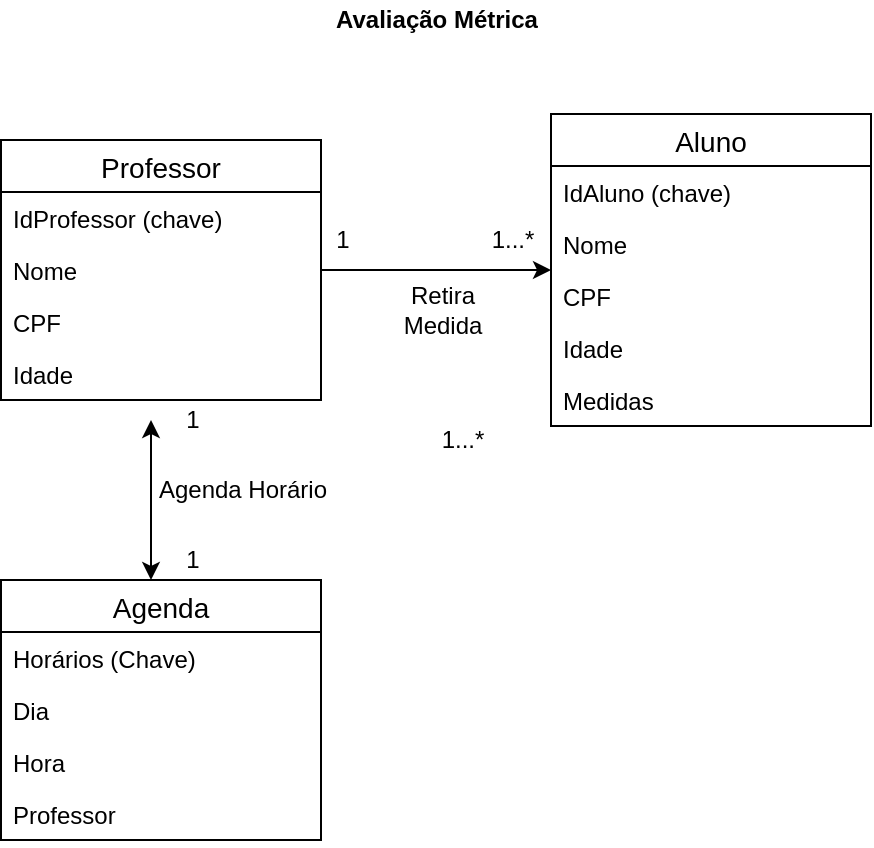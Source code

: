 <mxfile version="13.0.1" type="device"><diagram id="oPiOPQ8RjLh2j4L4BJcQ" name="Page-1"><mxGraphModel dx="1038" dy="531" grid="1" gridSize="10" guides="1" tooltips="1" connect="1" arrows="1" fold="1" page="1" pageScale="1" pageWidth="1169" pageHeight="1654" math="0" shadow="0"><root><mxCell id="0"/><mxCell id="1" parent="0"/><mxCell id="UMa3-hJE5JQ4TdSQvyWO-2" value="Retira&lt;br&gt;Medida" style="text;html=1;align=center;verticalAlign=middle;resizable=0;points=[];autosize=1;" vertex="1" parent="1"><mxGeometry x="562.5" y="280" width="50" height="30" as="geometry"/></mxCell><mxCell id="UMa3-hJE5JQ4TdSQvyWO-3" value="1" style="text;html=1;align=center;verticalAlign=middle;resizable=0;points=[];autosize=1;" vertex="1" parent="1"><mxGeometry x="527.5" y="250" width="20" height="20" as="geometry"/></mxCell><mxCell id="UMa3-hJE5JQ4TdSQvyWO-4" value="1...*" style="text;html=1;align=center;verticalAlign=middle;resizable=0;points=[];autosize=1;" vertex="1" parent="1"><mxGeometry x="602.5" y="250" width="40" height="20" as="geometry"/></mxCell><mxCell id="UMa3-hJE5JQ4TdSQvyWO-43" value="1...*" style="text;html=1;align=center;verticalAlign=middle;resizable=0;points=[];autosize=1;" vertex="1" parent="1"><mxGeometry x="577.5" y="350" width="40" height="20" as="geometry"/></mxCell><mxCell id="UMa3-hJE5JQ4TdSQvyWO-13" value="&lt;b&gt;Avaliação Métrica&lt;/b&gt;" style="text;html=1;align=center;verticalAlign=middle;resizable=0;points=[];autosize=1;" vertex="1" parent="1"><mxGeometry x="525" y="140" width="120" height="20" as="geometry"/></mxCell><mxCell id="UMa3-hJE5JQ4TdSQvyWO-39" value="" style="endArrow=classic;startArrow=classic;html=1;" edge="1" parent="1"><mxGeometry width="50" height="50" relative="1" as="geometry"><mxPoint x="442.5" y="430" as="sourcePoint"/><mxPoint x="442.5" y="350" as="targetPoint"/></mxGeometry></mxCell><mxCell id="UMa3-hJE5JQ4TdSQvyWO-40" value="Agenda Horário" style="text;html=1;align=center;verticalAlign=middle;resizable=0;points=[];autosize=1;" vertex="1" parent="1"><mxGeometry x="437.5" y="375" width="100" height="20" as="geometry"/></mxCell><mxCell id="UMa3-hJE5JQ4TdSQvyWO-41" value="1" style="text;html=1;align=center;verticalAlign=middle;resizable=0;points=[];autosize=1;" vertex="1" parent="1"><mxGeometry x="452.5" y="340" width="20" height="20" as="geometry"/></mxCell><mxCell id="UMa3-hJE5JQ4TdSQvyWO-42" value="1" style="text;html=1;align=center;verticalAlign=middle;resizable=0;points=[];autosize=1;" vertex="1" parent="1"><mxGeometry x="452.5" y="410" width="20" height="20" as="geometry"/></mxCell><mxCell id="UMa3-hJE5JQ4TdSQvyWO-45" style="edgeStyle=orthogonalEdgeStyle;rounded=0;orthogonalLoop=1;jettySize=auto;html=1;exitX=1;exitY=0.5;exitDx=0;exitDy=0;entryX=0;entryY=0.5;entryDx=0;entryDy=0;" edge="1" parent="1" source="UMa3-hJE5JQ4TdSQvyWO-31" target="UMa3-hJE5JQ4TdSQvyWO-19"><mxGeometry relative="1" as="geometry"/></mxCell><mxCell id="UMa3-hJE5JQ4TdSQvyWO-29" value="Professor" style="swimlane;fontStyle=0;childLayout=stackLayout;horizontal=1;startSize=26;horizontalStack=0;resizeParent=1;resizeParentMax=0;resizeLast=0;collapsible=1;marginBottom=0;align=center;fontSize=14;" vertex="1" parent="1"><mxGeometry x="367.5" y="210" width="160" height="130" as="geometry"/></mxCell><mxCell id="UMa3-hJE5JQ4TdSQvyWO-30" value="IdProfessor (chave)" style="text;strokeColor=none;fillColor=none;spacingLeft=4;spacingRight=4;overflow=hidden;rotatable=0;points=[[0,0.5],[1,0.5]];portConstraint=eastwest;fontSize=12;" vertex="1" parent="UMa3-hJE5JQ4TdSQvyWO-29"><mxGeometry y="26" width="160" height="26" as="geometry"/></mxCell><mxCell id="UMa3-hJE5JQ4TdSQvyWO-31" value="Nome" style="text;strokeColor=none;fillColor=none;spacingLeft=4;spacingRight=4;overflow=hidden;rotatable=0;points=[[0,0.5],[1,0.5]];portConstraint=eastwest;fontSize=12;" vertex="1" parent="UMa3-hJE5JQ4TdSQvyWO-29"><mxGeometry y="52" width="160" height="26" as="geometry"/></mxCell><mxCell id="UMa3-hJE5JQ4TdSQvyWO-32" value="CPF" style="text;strokeColor=none;fillColor=none;spacingLeft=4;spacingRight=4;overflow=hidden;rotatable=0;points=[[0,0.5],[1,0.5]];portConstraint=eastwest;fontSize=12;" vertex="1" parent="UMa3-hJE5JQ4TdSQvyWO-29"><mxGeometry y="78" width="160" height="26" as="geometry"/></mxCell><mxCell id="UMa3-hJE5JQ4TdSQvyWO-33" value="Idade" style="text;strokeColor=none;fillColor=none;spacingLeft=4;spacingRight=4;overflow=hidden;rotatable=0;points=[[0,0.5],[1,0.5]];portConstraint=eastwest;fontSize=12;" vertex="1" parent="UMa3-hJE5JQ4TdSQvyWO-29"><mxGeometry y="104" width="160" height="26" as="geometry"/></mxCell><mxCell id="UMa3-hJE5JQ4TdSQvyWO-34" value="Agenda" style="swimlane;fontStyle=0;childLayout=stackLayout;horizontal=1;startSize=26;horizontalStack=0;resizeParent=1;resizeParentMax=0;resizeLast=0;collapsible=1;marginBottom=0;align=center;fontSize=14;" vertex="1" parent="1"><mxGeometry x="367.5" y="430" width="160" height="130" as="geometry"/></mxCell><mxCell id="UMa3-hJE5JQ4TdSQvyWO-35" value="Horários (Chave)" style="text;strokeColor=none;fillColor=none;spacingLeft=4;spacingRight=4;overflow=hidden;rotatable=0;points=[[0,0.5],[1,0.5]];portConstraint=eastwest;fontSize=12;" vertex="1" parent="UMa3-hJE5JQ4TdSQvyWO-34"><mxGeometry y="26" width="160" height="26" as="geometry"/></mxCell><mxCell id="UMa3-hJE5JQ4TdSQvyWO-36" value="Dia" style="text;strokeColor=none;fillColor=none;spacingLeft=4;spacingRight=4;overflow=hidden;rotatable=0;points=[[0,0.5],[1,0.5]];portConstraint=eastwest;fontSize=12;" vertex="1" parent="UMa3-hJE5JQ4TdSQvyWO-34"><mxGeometry y="52" width="160" height="26" as="geometry"/></mxCell><mxCell id="UMa3-hJE5JQ4TdSQvyWO-37" value="Hora" style="text;strokeColor=none;fillColor=none;spacingLeft=4;spacingRight=4;overflow=hidden;rotatable=0;points=[[0,0.5],[1,0.5]];portConstraint=eastwest;fontSize=12;" vertex="1" parent="UMa3-hJE5JQ4TdSQvyWO-34"><mxGeometry y="78" width="160" height="26" as="geometry"/></mxCell><mxCell id="UMa3-hJE5JQ4TdSQvyWO-38" value="Professor" style="text;strokeColor=none;fillColor=none;spacingLeft=4;spacingRight=4;overflow=hidden;rotatable=0;points=[[0,0.5],[1,0.5]];portConstraint=eastwest;fontSize=12;" vertex="1" parent="UMa3-hJE5JQ4TdSQvyWO-34"><mxGeometry y="104" width="160" height="26" as="geometry"/></mxCell><mxCell id="UMa3-hJE5JQ4TdSQvyWO-19" value="Aluno" style="swimlane;fontStyle=0;childLayout=stackLayout;horizontal=1;startSize=26;horizontalStack=0;resizeParent=1;resizeParentMax=0;resizeLast=0;collapsible=1;marginBottom=0;align=center;fontSize=14;" vertex="1" parent="1"><mxGeometry x="642.5" y="197" width="160" height="156" as="geometry"/></mxCell><mxCell id="UMa3-hJE5JQ4TdSQvyWO-20" value="IdAluno (chave)" style="text;strokeColor=none;fillColor=none;spacingLeft=4;spacingRight=4;overflow=hidden;rotatable=0;points=[[0,0.5],[1,0.5]];portConstraint=eastwest;fontSize=12;" vertex="1" parent="UMa3-hJE5JQ4TdSQvyWO-19"><mxGeometry y="26" width="160" height="26" as="geometry"/></mxCell><mxCell id="UMa3-hJE5JQ4TdSQvyWO-21" value="Nome" style="text;strokeColor=none;fillColor=none;spacingLeft=4;spacingRight=4;overflow=hidden;rotatable=0;points=[[0,0.5],[1,0.5]];portConstraint=eastwest;fontSize=12;" vertex="1" parent="UMa3-hJE5JQ4TdSQvyWO-19"><mxGeometry y="52" width="160" height="26" as="geometry"/></mxCell><mxCell id="UMa3-hJE5JQ4TdSQvyWO-22" value="CPF" style="text;strokeColor=none;fillColor=none;spacingLeft=4;spacingRight=4;overflow=hidden;rotatable=0;points=[[0,0.5],[1,0.5]];portConstraint=eastwest;fontSize=12;" vertex="1" parent="UMa3-hJE5JQ4TdSQvyWO-19"><mxGeometry y="78" width="160" height="26" as="geometry"/></mxCell><mxCell id="UMa3-hJE5JQ4TdSQvyWO-23" value="Idade" style="text;strokeColor=none;fillColor=none;spacingLeft=4;spacingRight=4;overflow=hidden;rotatable=0;points=[[0,0.5],[1,0.5]];portConstraint=eastwest;fontSize=12;" vertex="1" parent="UMa3-hJE5JQ4TdSQvyWO-19"><mxGeometry y="104" width="160" height="26" as="geometry"/></mxCell><mxCell id="UMa3-hJE5JQ4TdSQvyWO-46" value="Medidas" style="text;strokeColor=none;fillColor=none;spacingLeft=4;spacingRight=4;overflow=hidden;rotatable=0;points=[[0,0.5],[1,0.5]];portConstraint=eastwest;fontSize=12;" vertex="1" parent="UMa3-hJE5JQ4TdSQvyWO-19"><mxGeometry y="130" width="160" height="26" as="geometry"/></mxCell></root></mxGraphModel></diagram></mxfile>